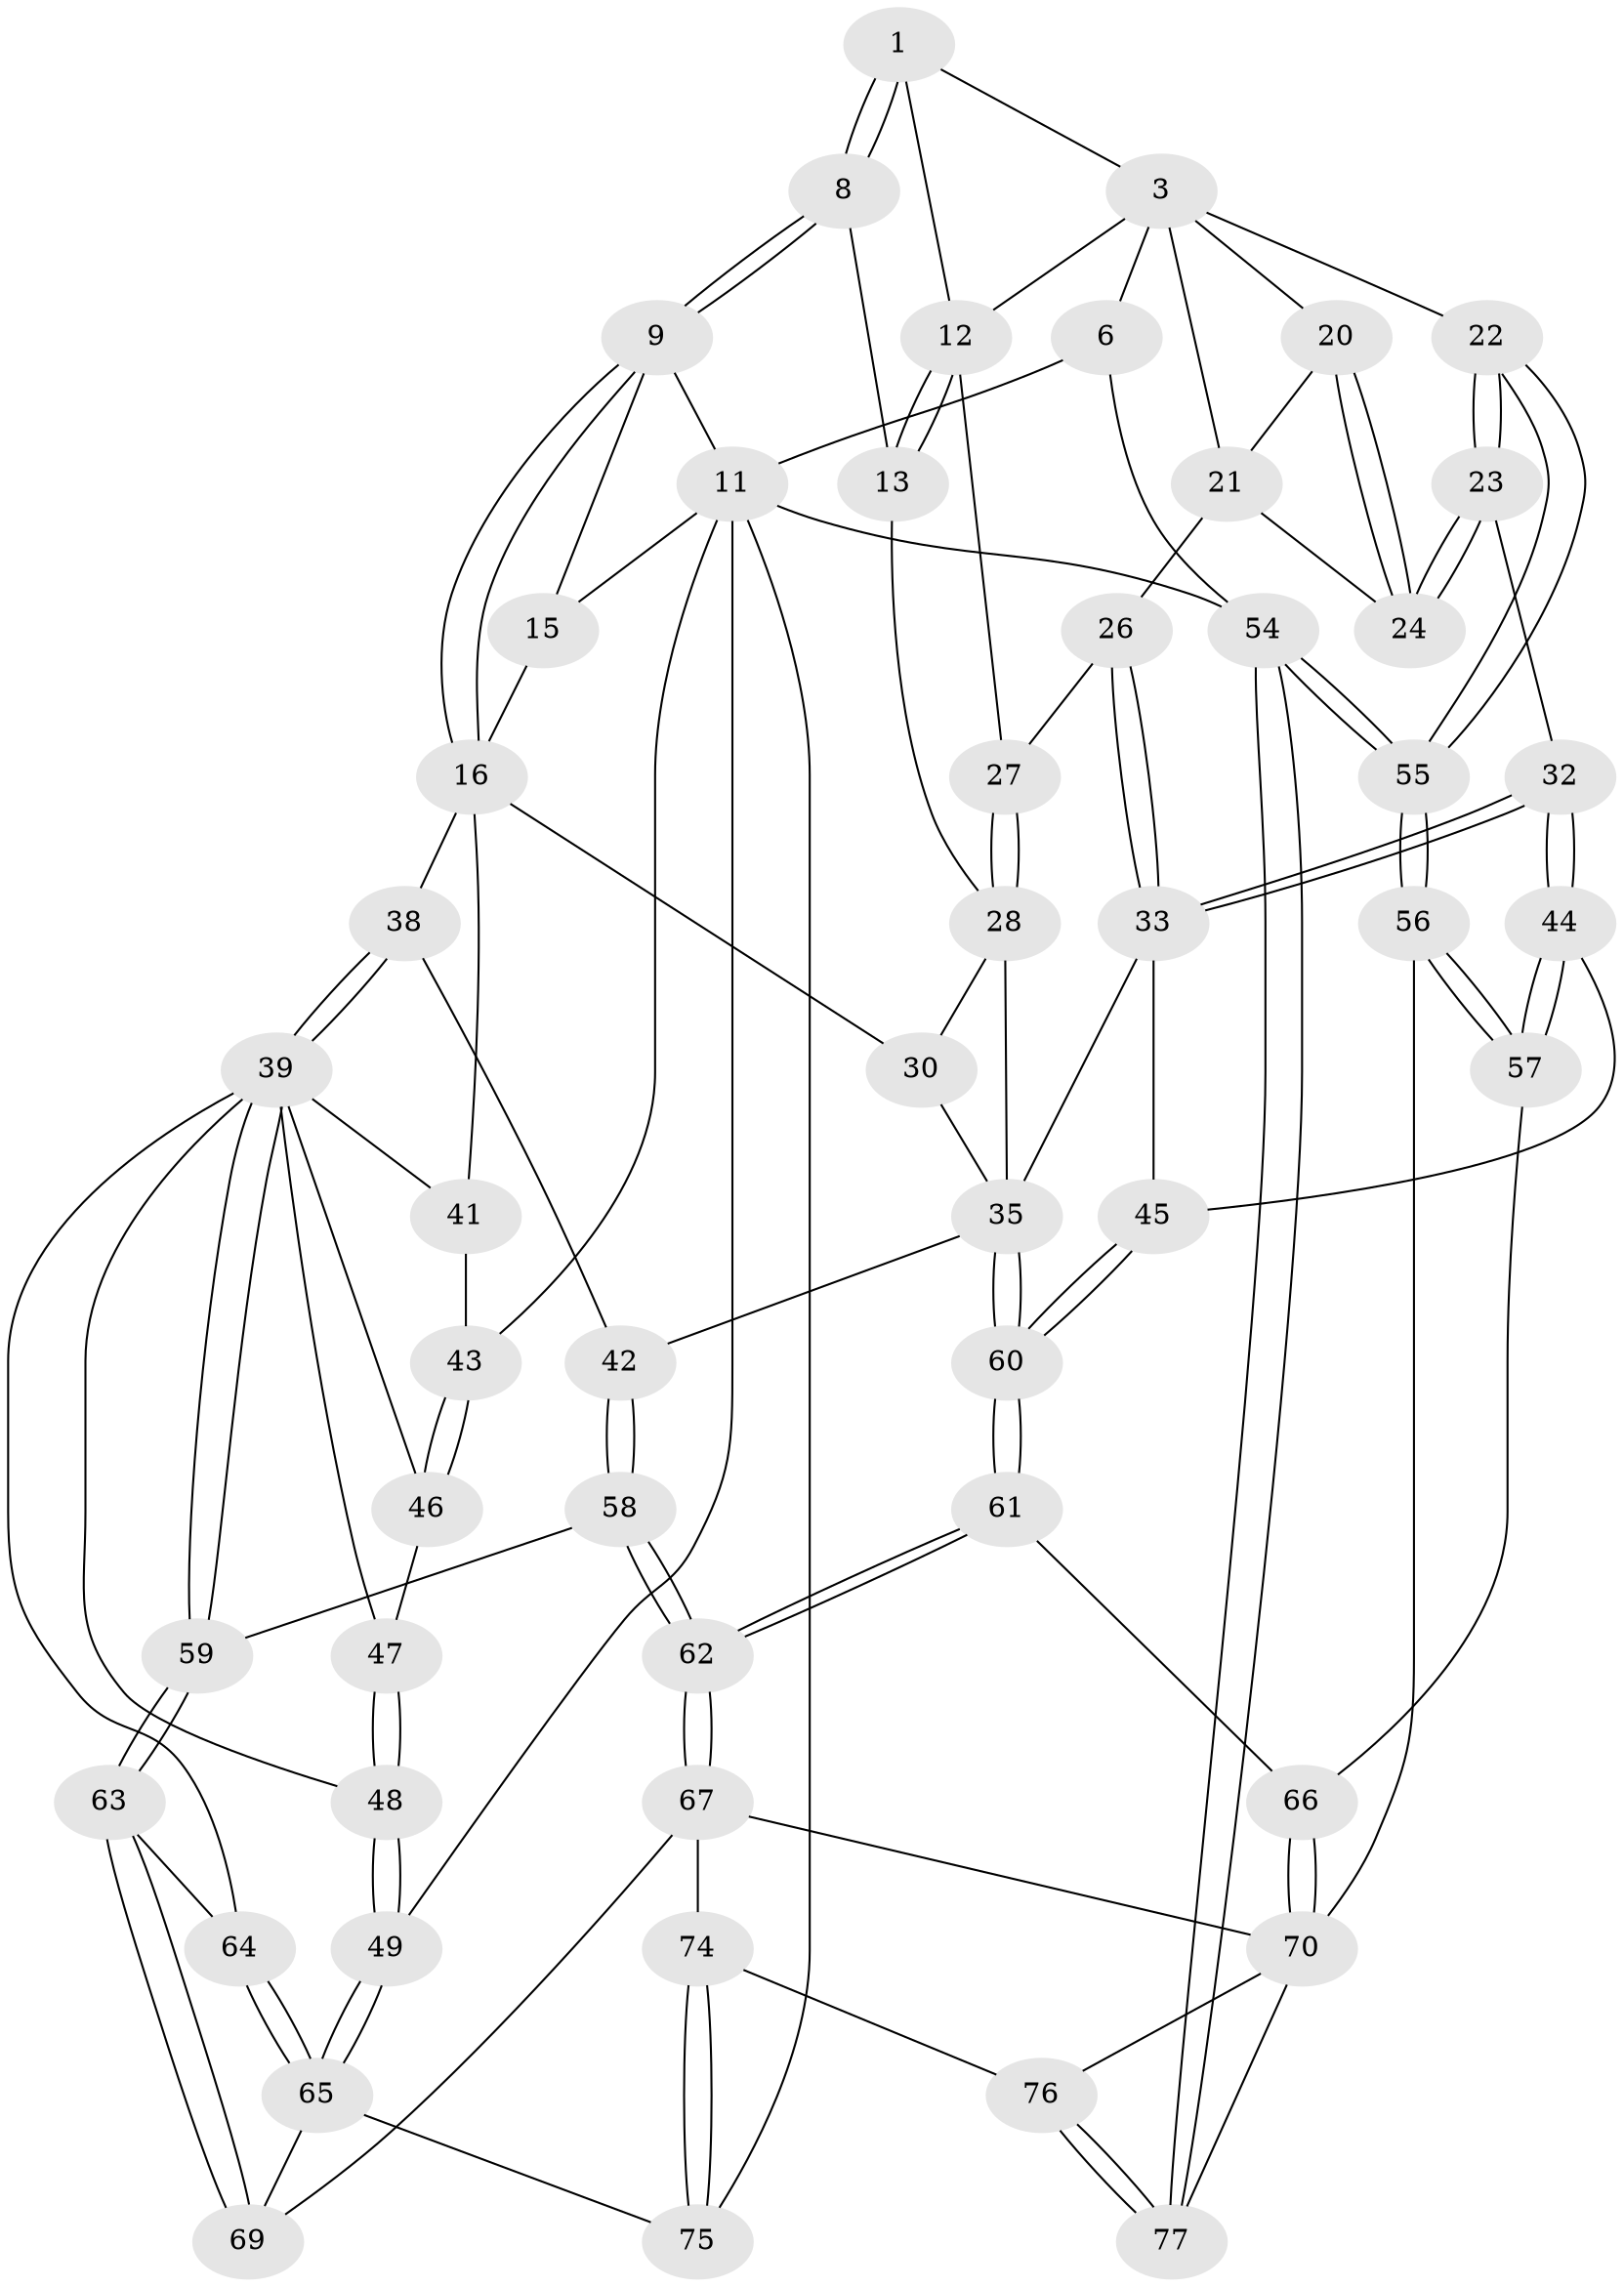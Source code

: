 // original degree distribution, {3: 0.025974025974025976, 4: 0.22077922077922077, 5: 0.5714285714285714, 6: 0.18181818181818182}
// Generated by graph-tools (version 1.1) at 2025/21/03/04/25 18:21:41]
// undirected, 53 vertices, 128 edges
graph export_dot {
graph [start="1"]
  node [color=gray90,style=filled];
  1 [pos="+0.6439933136052027+0",super="+2"];
  3 [pos="+0.7423187131463981+0.04390492789071246",super="+18+4"];
  6 [pos="+1+0",super="+7"];
  8 [pos="+0.5130839988308928+0.19758668238397414"];
  9 [pos="+0.41765302023184236+0.22107416839248076",super="+10"];
  11 [pos="+0.3304733250355589+0",super="+14"];
  12 [pos="+0.6148619295413063+0.19869193169847754",super="+19"];
  13 [pos="+0.5897031344194518+0.20952431809603636"];
  15 [pos="+0.22744491333905775+0"];
  16 [pos="+0.4056958264496856+0.24522482757662975",super="+31+17"];
  20 [pos="+0.8533941479041477+0.16927273889543626"];
  21 [pos="+0.7797859838826738+0.2026241643181374",super="+25"];
  22 [pos="+1+0.37121043139260357"];
  23 [pos="+1+0.38154386007455093"];
  24 [pos="+0.907306520435549+0.2897947182485869"];
  26 [pos="+0.7434547740976992+0.34227858414209106"];
  27 [pos="+0.7061327886692462+0.3387623498218485"];
  28 [pos="+0.6453119626737598+0.36444136243234765",super="+29"];
  30 [pos="+0.4895791488032393+0.36327924209967155"];
  32 [pos="+0.9222847649765475+0.4694806722188437"];
  33 [pos="+0.8392005842486282+0.4665125236469366",super="+34"];
  35 [pos="+0.6428938458543239+0.5486815677431063",super="+36"];
  38 [pos="+0.38750316063872126+0.4902950864480316"];
  39 [pos="+0.31118436187590737+0.5348202376317671",super="+40"];
  41 [pos="+0.17668401004882833+0.3059762284995327"];
  42 [pos="+0.5590089953700986+0.5603029408490139"];
  43 [pos="+0+0.2711844205638113"];
  44 [pos="+0.8707927939180226+0.6811220553020748"];
  45 [pos="+0.7976916567341567+0.6691350628263789"];
  46 [pos="+0+0.3331847051035489"];
  47 [pos="+0+0.3694974821458947"];
  48 [pos="+0+0.6095306692511139"];
  49 [pos="+0+1"];
  54 [pos="+1+1"];
  55 [pos="+1+0.782276970315374"];
  56 [pos="+1+0.7831154280336227"];
  57 [pos="+0.8909423805762132+0.7091824808278874"];
  58 [pos="+0.43772086672177213+0.7298916453861974"];
  59 [pos="+0.42562100617668686+0.7338842766988428"];
  60 [pos="+0.6919386440832144+0.6757712701670405"];
  61 [pos="+0.6667737496490687+0.755415443555851"];
  62 [pos="+0.6462042924448689+0.7806569593154266"];
  63 [pos="+0.379330096649844+0.8035497005774528"];
  64 [pos="+0.1609278834864097+0.6449437186540039"];
  65 [pos="+0+0.8877661681686655",super="+73"];
  66 [pos="+0.8413945574652191+0.8109314890854636"];
  67 [pos="+0.6465395456336919+0.809697961483944",super="+68"];
  69 [pos="+0.37753627118994404+0.810059320834795"];
  70 [pos="+0.8544482498448581+0.889829939331656",super="+71+72"];
  74 [pos="+0.6197875022898381+1"];
  75 [pos="+0.31336266003175617+1"];
  76 [pos="+0.6453523777168645+1"];
  77 [pos="+1+1"];
  1 -- 8;
  1 -- 8;
  1 -- 3;
  1 -- 12;
  3 -- 21;
  3 -- 12;
  3 -- 20;
  3 -- 6;
  3 -- 22;
  6 -- 11 [weight=2];
  6 -- 54;
  8 -- 9;
  8 -- 9;
  8 -- 13;
  9 -- 16;
  9 -- 16;
  9 -- 11;
  9 -- 15;
  11 -- 49;
  11 -- 54;
  11 -- 43;
  11 -- 75;
  11 -- 15;
  12 -- 13;
  12 -- 13;
  12 -- 27;
  13 -- 28;
  15 -- 16;
  16 -- 38;
  16 -- 30;
  16 -- 41;
  20 -- 21;
  20 -- 24;
  20 -- 24;
  21 -- 24;
  21 -- 26;
  22 -- 23;
  22 -- 23;
  22 -- 55;
  22 -- 55;
  23 -- 24;
  23 -- 24;
  23 -- 32;
  26 -- 27;
  26 -- 33;
  26 -- 33;
  27 -- 28;
  27 -- 28;
  28 -- 30;
  28 -- 35;
  30 -- 35;
  32 -- 33;
  32 -- 33;
  32 -- 44;
  32 -- 44;
  33 -- 35;
  33 -- 45;
  35 -- 60;
  35 -- 60;
  35 -- 42;
  38 -- 39;
  38 -- 39;
  38 -- 42;
  39 -- 59;
  39 -- 59;
  39 -- 64;
  39 -- 48;
  39 -- 41;
  39 -- 46;
  39 -- 47;
  41 -- 43;
  42 -- 58;
  42 -- 58;
  43 -- 46;
  43 -- 46;
  44 -- 45;
  44 -- 57;
  44 -- 57;
  45 -- 60;
  45 -- 60;
  46 -- 47;
  47 -- 48;
  47 -- 48;
  48 -- 49;
  48 -- 49;
  49 -- 65;
  49 -- 65;
  54 -- 55;
  54 -- 55;
  54 -- 77;
  54 -- 77;
  55 -- 56;
  55 -- 56;
  56 -- 57;
  56 -- 57;
  56 -- 70;
  57 -- 66;
  58 -- 59;
  58 -- 62;
  58 -- 62;
  59 -- 63;
  59 -- 63;
  60 -- 61;
  60 -- 61;
  61 -- 62;
  61 -- 62;
  61 -- 66;
  62 -- 67;
  62 -- 67;
  63 -- 64;
  63 -- 69;
  63 -- 69;
  64 -- 65;
  64 -- 65;
  65 -- 75;
  65 -- 69;
  66 -- 70;
  66 -- 70;
  67 -- 70;
  67 -- 74;
  67 -- 69;
  70 -- 76;
  70 -- 77;
  74 -- 75;
  74 -- 75;
  74 -- 76;
  76 -- 77;
  76 -- 77;
}
